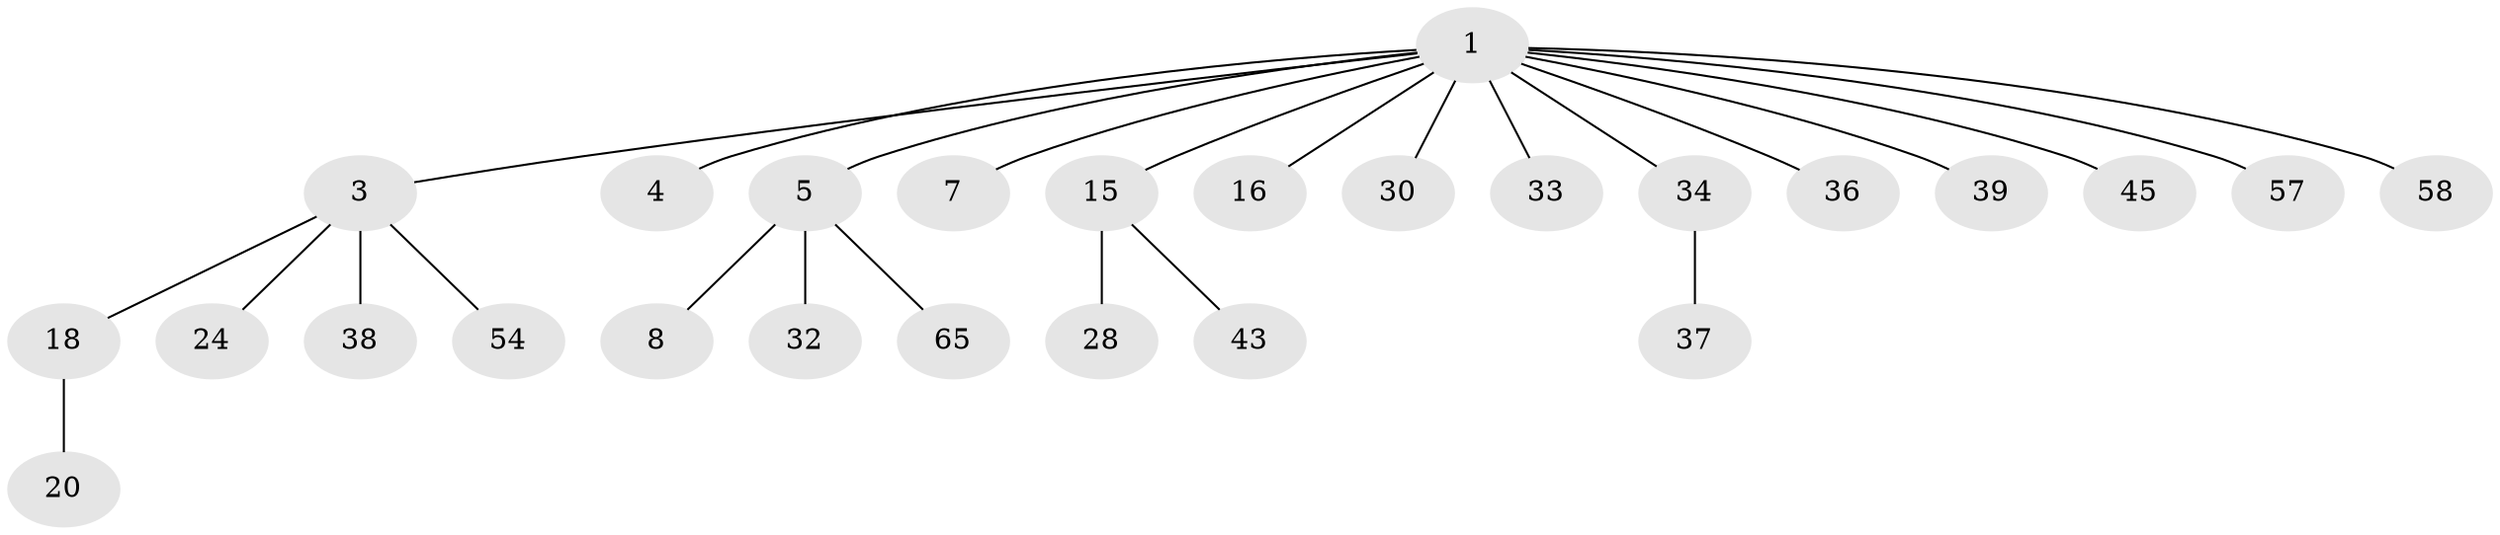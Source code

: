 // original degree distribution, {6: 0.03076923076923077, 5: 0.03076923076923077, 3: 0.15384615384615385, 2: 0.24615384615384617, 1: 0.49230769230769234, 4: 0.046153846153846156}
// Generated by graph-tools (version 1.1) at 2025/19/03/04/25 18:19:18]
// undirected, 26 vertices, 25 edges
graph export_dot {
graph [start="1"]
  node [color=gray90,style=filled];
  1 [super="+2+9"];
  3 [super="+29+14+51+35"];
  4 [super="+40+17"];
  5 [super="+6"];
  7 [super="+12"];
  8;
  15 [super="+23+60"];
  16 [super="+59+50+25"];
  18 [super="+22"];
  20 [super="+27"];
  24 [super="+53+26"];
  28;
  30 [super="+44+46"];
  32 [super="+61"];
  33;
  34;
  36;
  37;
  38;
  39;
  43 [super="+55"];
  45 [super="+48"];
  54;
  57;
  58;
  65;
  1 -- 3;
  1 -- 4;
  1 -- 39;
  1 -- 58;
  1 -- 33;
  1 -- 5;
  1 -- 7;
  1 -- 45;
  1 -- 30;
  1 -- 16;
  1 -- 34;
  1 -- 36;
  1 -- 57;
  1 -- 15;
  3 -- 38;
  3 -- 54;
  3 -- 24;
  3 -- 18;
  5 -- 8;
  5 -- 32;
  5 -- 65;
  15 -- 28;
  15 -- 43;
  18 -- 20;
  34 -- 37;
}
